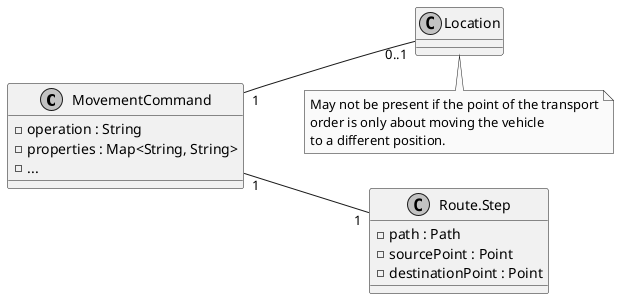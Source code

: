 @startuml
' SPDX-FileCopyrightText: The openTCS Authors
' SPDX-License-Identifier: CC-BY-4.0

skinparam monochrome true
'skinparam linetype ortho
left to right direction

Class MovementCommand {
  -operation : String
  -properties : Map<String, String>
  -...
}

Class "Route.Step" as Step {
  -path : Path
  -sourcePoint : Point
  -destinationPoint : Point
}

Class Location

note bottom of Location : May not be present if the point of the transport\norder is only about moving the vehicle\nto a different position.

MovementCommand "1" -- "1" Step
MovementCommand "1" -- "0..1" Location
@enduml

